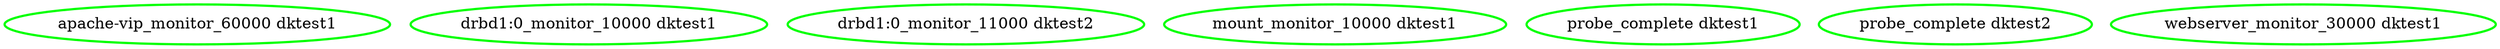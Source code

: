 digraph "g" {
"apache-vip_monitor_60000 dktest1" [ style=bold color="green" fontcolor="black" ]
"drbd1:0_monitor_10000 dktest1" [ style=bold color="green" fontcolor="black" ]
"drbd1:0_monitor_11000 dktest2" [ style=bold color="green" fontcolor="black"]
"mount_monitor_10000 dktest1" [ style=bold color="green" fontcolor="black" ]
"probe_complete dktest1" [ style=bold color="green" fontcolor="black" ]
"probe_complete dktest2" [ style=bold color="green" fontcolor="black" ]
"webserver_monitor_30000 dktest1" [ style=bold color="green" fontcolor="black" ]
}
